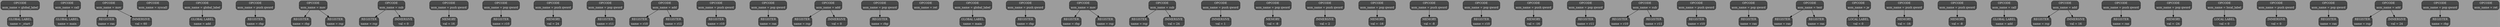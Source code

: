 digraph G{
nodesep=1;
ranksep=0.5;
rankdir=HR;
node[style=filled, color="#0a0a0a", fillcolor="#494a4a",fontcolor="#e6e6e6", fontsize=14];
edge[color="#000000", fontsize=12, penwidth=1, fontcolor = "#49006a"];
bgcolor="#9c9c9c";
elem0x5585af7ea310[shape="Mrecord", label= "{OPCODE | asm_name = global_label}"];
elem0x5585af7ea318[shape="Mrecord", label= "{GLOBAL LABEL | name = _start}"];
elem0x5585af7ea310->elem0x5585af7ea318;elem0x5585af7ea338[shape="Mrecord", label= "{OPCODE | asm_name = call}"];
elem0x5585af7ea340[shape="Mrecord", label= "{GLOBAL LABEL | name = main}"];
elem0x5585af7ea338->elem0x5585af7ea340;elem0x5585af7ea360[shape="Mrecord", label= "{OPCODE | asm_name = mov}"];
elem0x5585af7ea368[shape="Mrecord", label= "{REGISTER | name = rax}"];
elem0x5585af7ea360->elem0x5585af7ea368;elem0x5585af7ea378[shape="Mrecord", label= "{IMMERSIVE | val = 60}"];
elem0x5585af7ea360->elem0x5585af7ea378;elem0x5585af7ea388[shape="Mrecord", label= "{OPCODE | asm_name = syscall}"];
elem0x5585af7ea3b0[shape="Mrecord", label= "{OPCODE | asm_name = global_label}"];
elem0x5585af7ea3b8[shape="Mrecord", label= "{GLOBAL LABEL | name = add}"];
elem0x5585af7ea3b0->elem0x5585af7ea3b8;elem0x5585af7ea3d8[shape="Mrecord", label= "{OPCODE | asm_name = push qword}"];
elem0x5585af7ea3e0[shape="Mrecord", label= "{REGISTER | name = rbp}"];
elem0x5585af7ea3d8->elem0x5585af7ea3e0;elem0x5585af7ea400[shape="Mrecord", label= "{OPCODE | asm_name = mov}"];
elem0x5585af7ea408[shape="Mrecord", label= "{REGISTER | name = rbp}"];
elem0x5585af7ea400->elem0x5585af7ea408;elem0x5585af7ea418[shape="Mrecord", label= "{REGISTER | name = rsp}"];
elem0x5585af7ea400->elem0x5585af7ea418;elem0x5585af7ea428[shape="Mrecord", label= "{OPCODE | asm_name = sub}"];
elem0x5585af7ea430[shape="Mrecord", label= "{REGISTER | name = rsp}"];
elem0x5585af7ea428->elem0x5585af7ea430;elem0x5585af7ea440[shape="Mrecord", label= "{IMMERSIVE | val = 0}"];
elem0x5585af7ea428->elem0x5585af7ea440;elem0x5585af7ea450[shape="Mrecord", label= "{OPCODE | asm_name = push qword}"];
elem0x5585af7ea458[shape="Mrecord", label= "{MEMORY | val = 16}"];
elem0x5585af7ea450->elem0x5585af7ea458;elem0x5585af7ea478[shape="Mrecord", label= "{OPCODE | asm_name = pop qword}"];
elem0x5585af7ea480[shape="Mrecord", label= "{REGISTER | name = r10}"];
elem0x5585af7ea478->elem0x5585af7ea480;elem0x5585af7ea4a0[shape="Mrecord", label= "{OPCODE | asm_name = push qword}"];
elem0x5585af7ea4a8[shape="Mrecord", label= "{MEMORY | val = 24}"];
elem0x5585af7ea4a0->elem0x5585af7ea4a8;elem0x5585af7ea4c8[shape="Mrecord", label= "{OPCODE | asm_name = pop qword}"];
elem0x5585af7ea4d0[shape="Mrecord", label= "{REGISTER | name = r11}"];
elem0x5585af7ea4c8->elem0x5585af7ea4d0;elem0x5585af7ea4f0[shape="Mrecord", label= "{OPCODE | asm_name = add}"];
elem0x5585af7ea4f8[shape="Mrecord", label= "{REGISTER | name = r10}"];
elem0x5585af7ea4f0->elem0x5585af7ea4f8;elem0x5585af7ea508[shape="Mrecord", label= "{REGISTER | name = r11}"];
elem0x5585af7ea4f0->elem0x5585af7ea508;elem0x5585af7ea518[shape="Mrecord", label= "{OPCODE | asm_name = push qword}"];
elem0x5585af7ea520[shape="Mrecord", label= "{REGISTER | name = r10}"];
elem0x5585af7ea518->elem0x5585af7ea520;elem0x5585af7ea540[shape="Mrecord", label= "{OPCODE | asm_name = pop qword}"];
elem0x5585af7ea548[shape="Mrecord", label= "{REGISTER | name = rax}"];
elem0x5585af7ea540->elem0x5585af7ea548;elem0x5585af7ea568[shape="Mrecord", label= "{OPCODE | asm_name = add}"];
elem0x5585af7ea570[shape="Mrecord", label= "{REGISTER | name = rsp}"];
elem0x5585af7ea568->elem0x5585af7ea570;elem0x5585af7ea580[shape="Mrecord", label= "{IMMERSIVE | val = 0}"];
elem0x5585af7ea568->elem0x5585af7ea580;elem0x5585af7ea590[shape="Mrecord", label= "{OPCODE | asm_name = pop qword}"];
elem0x5585af7ea598[shape="Mrecord", label= "{REGISTER | name = rbp}"];
elem0x5585af7ea590->elem0x5585af7ea598;elem0x5585af7ea5b8[shape="Mrecord", label= "{OPCODE | asm_name = ret}"];
elem0x5585af7ea5e0[shape="Mrecord", label= "{OPCODE | asm_name = global_label}"];
elem0x5585af7ea5e8[shape="Mrecord", label= "{GLOBAL LABEL | name = main}"];
elem0x5585af7ea5e0->elem0x5585af7ea5e8;elem0x5585af7ea608[shape="Mrecord", label= "{OPCODE | asm_name = push qword}"];
elem0x5585af7ea610[shape="Mrecord", label= "{REGISTER | name = rbp}"];
elem0x5585af7ea608->elem0x5585af7ea610;elem0x5585af7ea630[shape="Mrecord", label= "{OPCODE | asm_name = mov}"];
elem0x5585af7ea638[shape="Mrecord", label= "{REGISTER | name = rbp}"];
elem0x5585af7ea630->elem0x5585af7ea638;elem0x5585af7ea648[shape="Mrecord", label= "{REGISTER | name = rsp}"];
elem0x5585af7ea630->elem0x5585af7ea648;elem0x5585af7ea658[shape="Mrecord", label= "{OPCODE | asm_name = sub}"];
elem0x5585af7ea660[shape="Mrecord", label= "{REGISTER | name = rsp}"];
elem0x5585af7ea658->elem0x5585af7ea660;elem0x5585af7ea670[shape="Mrecord", label= "{IMMERSIVE | val = 24}"];
elem0x5585af7ea658->elem0x5585af7ea670;elem0x5585af7ea680[shape="Mrecord", label= "{OPCODE | asm_name = push qword}"];
elem0x5585af7ea688[shape="Mrecord", label= "{IMMERSIVE | val = 1}"];
elem0x5585af7ea680->elem0x5585af7ea688;elem0x5585af7ea6a8[shape="Mrecord", label= "{OPCODE | asm_name = pop qword}"];
elem0x5585af7ea6b0[shape="Mrecord", label= "{MEMORY | val = -8}"];
elem0x5585af7ea6a8->elem0x5585af7ea6b0;elem0x5585af7ea6d0[shape="Mrecord", label= "{OPCODE | asm_name = push qword}"];
elem0x5585af7ea6d8[shape="Mrecord", label= "{IMMERSIVE | val = 2}"];
elem0x5585af7ea6d0->elem0x5585af7ea6d8;elem0x5585af7ea6f8[shape="Mrecord", label= "{OPCODE | asm_name = pop qword}"];
elem0x5585af7ea700[shape="Mrecord", label= "{MEMORY | val = -16}"];
elem0x5585af7ea6f8->elem0x5585af7ea700;elem0x5585af7ea720[shape="Mrecord", label= "{OPCODE | asm_name = push qword}"];
elem0x5585af7ea728[shape="Mrecord", label= "{MEMORY | val = -8}"];
elem0x5585af7ea720->elem0x5585af7ea728;elem0x5585af7ea748[shape="Mrecord", label= "{OPCODE | asm_name = pop qword}"];
elem0x5585af7ea750[shape="Mrecord", label= "{REGISTER | name = r10}"];
elem0x5585af7ea748->elem0x5585af7ea750;elem0x5585af7ea770[shape="Mrecord", label= "{OPCODE | asm_name = push qword}"];
elem0x5585af7ea778[shape="Mrecord", label= "{MEMORY | val = -16}"];
elem0x5585af7ea770->elem0x5585af7ea778;elem0x5585af7ea798[shape="Mrecord", label= "{OPCODE | asm_name = pop qword}"];
elem0x5585af7ea7a0[shape="Mrecord", label= "{REGISTER | name = r11}"];
elem0x5585af7ea798->elem0x5585af7ea7a0;elem0x5585af7ea7c0[shape="Mrecord", label= "{OPCODE | asm_name = sub}"];
elem0x5585af7ea7c8[shape="Mrecord", label= "{REGISTER | name = r10}"];
elem0x5585af7ea7c0->elem0x5585af7ea7c8;elem0x5585af7ea7d8[shape="Mrecord", label= "{REGISTER | name = r11}"];
elem0x5585af7ea7c0->elem0x5585af7ea7d8;elem0x5585af7ea7e8[shape="Mrecord", label= "{OPCODE | asm_name = push qword}"];
elem0x5585af7ea7f0[shape="Mrecord", label= "{REGISTER | name = r10}"];
elem0x5585af7ea7e8->elem0x5585af7ea7f0;elem0x5585af7ea810[shape="Mrecord", label= "{OPCODE | asm_name = pop qword}"];
elem0x5585af7ea818[shape="Mrecord", label= "{REGISTER | name = rax}"];
elem0x5585af7ea810->elem0x5585af7ea818;elem0x5585af7ea838[shape="Mrecord", label= "{OPCODE | asm_name = test}"];
elem0x5585af7ea840[shape="Mrecord", label= "{REGISTER | name = rax}"];
elem0x5585af7ea838->elem0x5585af7ea840;elem0x5585af7ea850[shape="Mrecord", label= "{REGISTER | name = rax}"];
elem0x5585af7ea838->elem0x5585af7ea850;elem0x5585af7ea860[shape="Mrecord", label= "{OPCODE | asm_name = je}"];
elem0x5585af7ea868[shape="Mrecord", label= "{LOCAL LABEL | val = 0}"];
elem0x5585af7ea860->elem0x5585af7ea868;elem0x5585af7ea888[shape="Mrecord", label= "{OPCODE | asm_name = push qword}"];
elem0x5585af7ea890[shape="Mrecord", label= "{MEMORY | val = -16}"];
elem0x5585af7ea888->elem0x5585af7ea890;elem0x5585af7ea8b0[shape="Mrecord", label= "{OPCODE | asm_name = push qword}"];
elem0x5585af7ea8b8[shape="Mrecord", label= "{MEMORY | val = -8}"];
elem0x5585af7ea8b0->elem0x5585af7ea8b8;elem0x5585af7ea8d8[shape="Mrecord", label= "{OPCODE | asm_name = call}"];
elem0x5585af7ea8e0[shape="Mrecord", label= "{GLOBAL LABEL | name = add}"];
elem0x5585af7ea8d8->elem0x5585af7ea8e0;elem0x5585af7ea900[shape="Mrecord", label= "{OPCODE | asm_name = add}"];
elem0x5585af7ea908[shape="Mrecord", label= "{REGISTER | name = rsp}"];
elem0x5585af7ea900->elem0x5585af7ea908;elem0x5585af7ea918[shape="Mrecord", label= "{IMMERSIVE | val = 16}"];
elem0x5585af7ea900->elem0x5585af7ea918;elem0x5585af7ea928[shape="Mrecord", label= "{OPCODE | asm_name = push qword}"];
elem0x5585af7ea930[shape="Mrecord", label= "{REGISTER | name = rax}"];
elem0x5585af7ea928->elem0x5585af7ea930;elem0x5585af7ea950[shape="Mrecord", label= "{OPCODE | asm_name = pop qword}"];
elem0x5585af7ea958[shape="Mrecord", label= "{MEMORY | val = -24}"];
elem0x5585af7ea950->elem0x5585af7ea958;elem0x5585af7ea978[shape="Mrecord", label= "{OPCODE | asm_name = local_label}"];
elem0x5585af7ea980[shape="Mrecord", label= "{LOCAL LABEL | val = 0}"];
elem0x5585af7ea978->elem0x5585af7ea980;elem0x5585af7ea9a0[shape="Mrecord", label= "{OPCODE | asm_name = push qword}"];
elem0x5585af7ea9a8[shape="Mrecord", label= "{IMMERSIVE | val = 0}"];
elem0x5585af7ea9a0->elem0x5585af7ea9a8;elem0x5585af7ea9c8[shape="Mrecord", label= "{OPCODE | asm_name = pop qword}"];
elem0x5585af7ea9d0[shape="Mrecord", label= "{REGISTER | name = rax}"];
elem0x5585af7ea9c8->elem0x5585af7ea9d0;elem0x5585af7ea9f0[shape="Mrecord", label= "{OPCODE | asm_name = add}"];
elem0x5585af7ea9f8[shape="Mrecord", label= "{REGISTER | name = rsp}"];
elem0x5585af7ea9f0->elem0x5585af7ea9f8;elem0x5585af7eaa08[shape="Mrecord", label= "{IMMERSIVE | val = 24}"];
elem0x5585af7ea9f0->elem0x5585af7eaa08;elem0x5585af7eaa18[shape="Mrecord", label= "{OPCODE | asm_name = pop qword}"];
elem0x5585af7eaa20[shape="Mrecord", label= "{REGISTER | name = rbp}"];
elem0x5585af7eaa18->elem0x5585af7eaa20;elem0x5585af7eaa40[shape="Mrecord", label= "{OPCODE | asm_name = ret}"];
}

